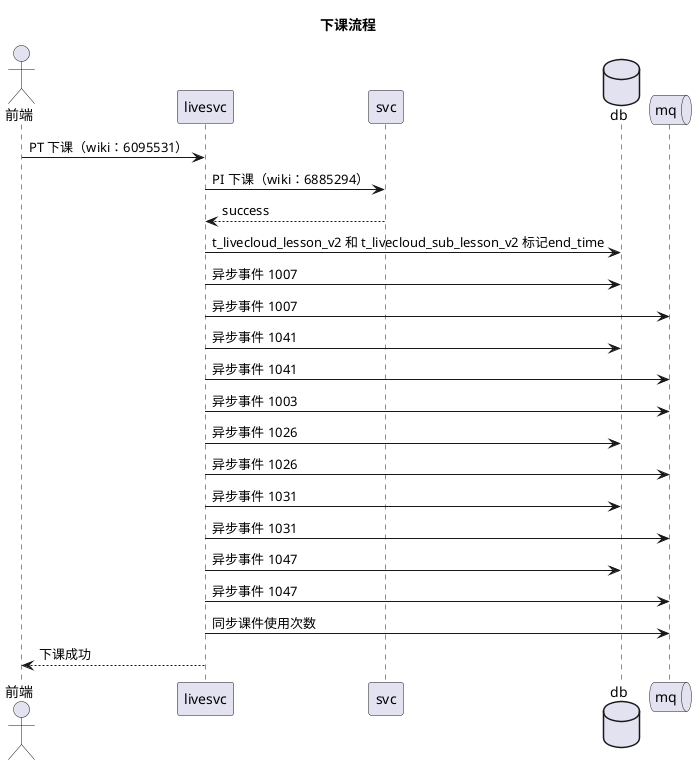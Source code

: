 @startuml
title 下课流程
actor 前端
participant livesvc as live
participant svc
database db
queue mq


前端 -> live: PT 下课（wiki：6095531）
live -> svc: PI 下课（wiki：6885294）
return success
live -> db: t_livecloud_lesson_v2 和 t_livecloud_sub_lesson_v2 标记end_time

live -> db:异步事件 1007
live -> mq:异步事件 1007

live -> db:异步事件 1041
live -> mq:异步事件 1041

live -> mq:异步事件 1003

live -> db:异步事件 1026
live -> mq:异步事件 1026

live -> db:异步事件 1031
live -> mq:异步事件 1031

live -> db:异步事件 1047
live -> mq:异步事件 1047

live -> mq:同步课件使用次数

live --> 前端: 下课成功

@enduml
